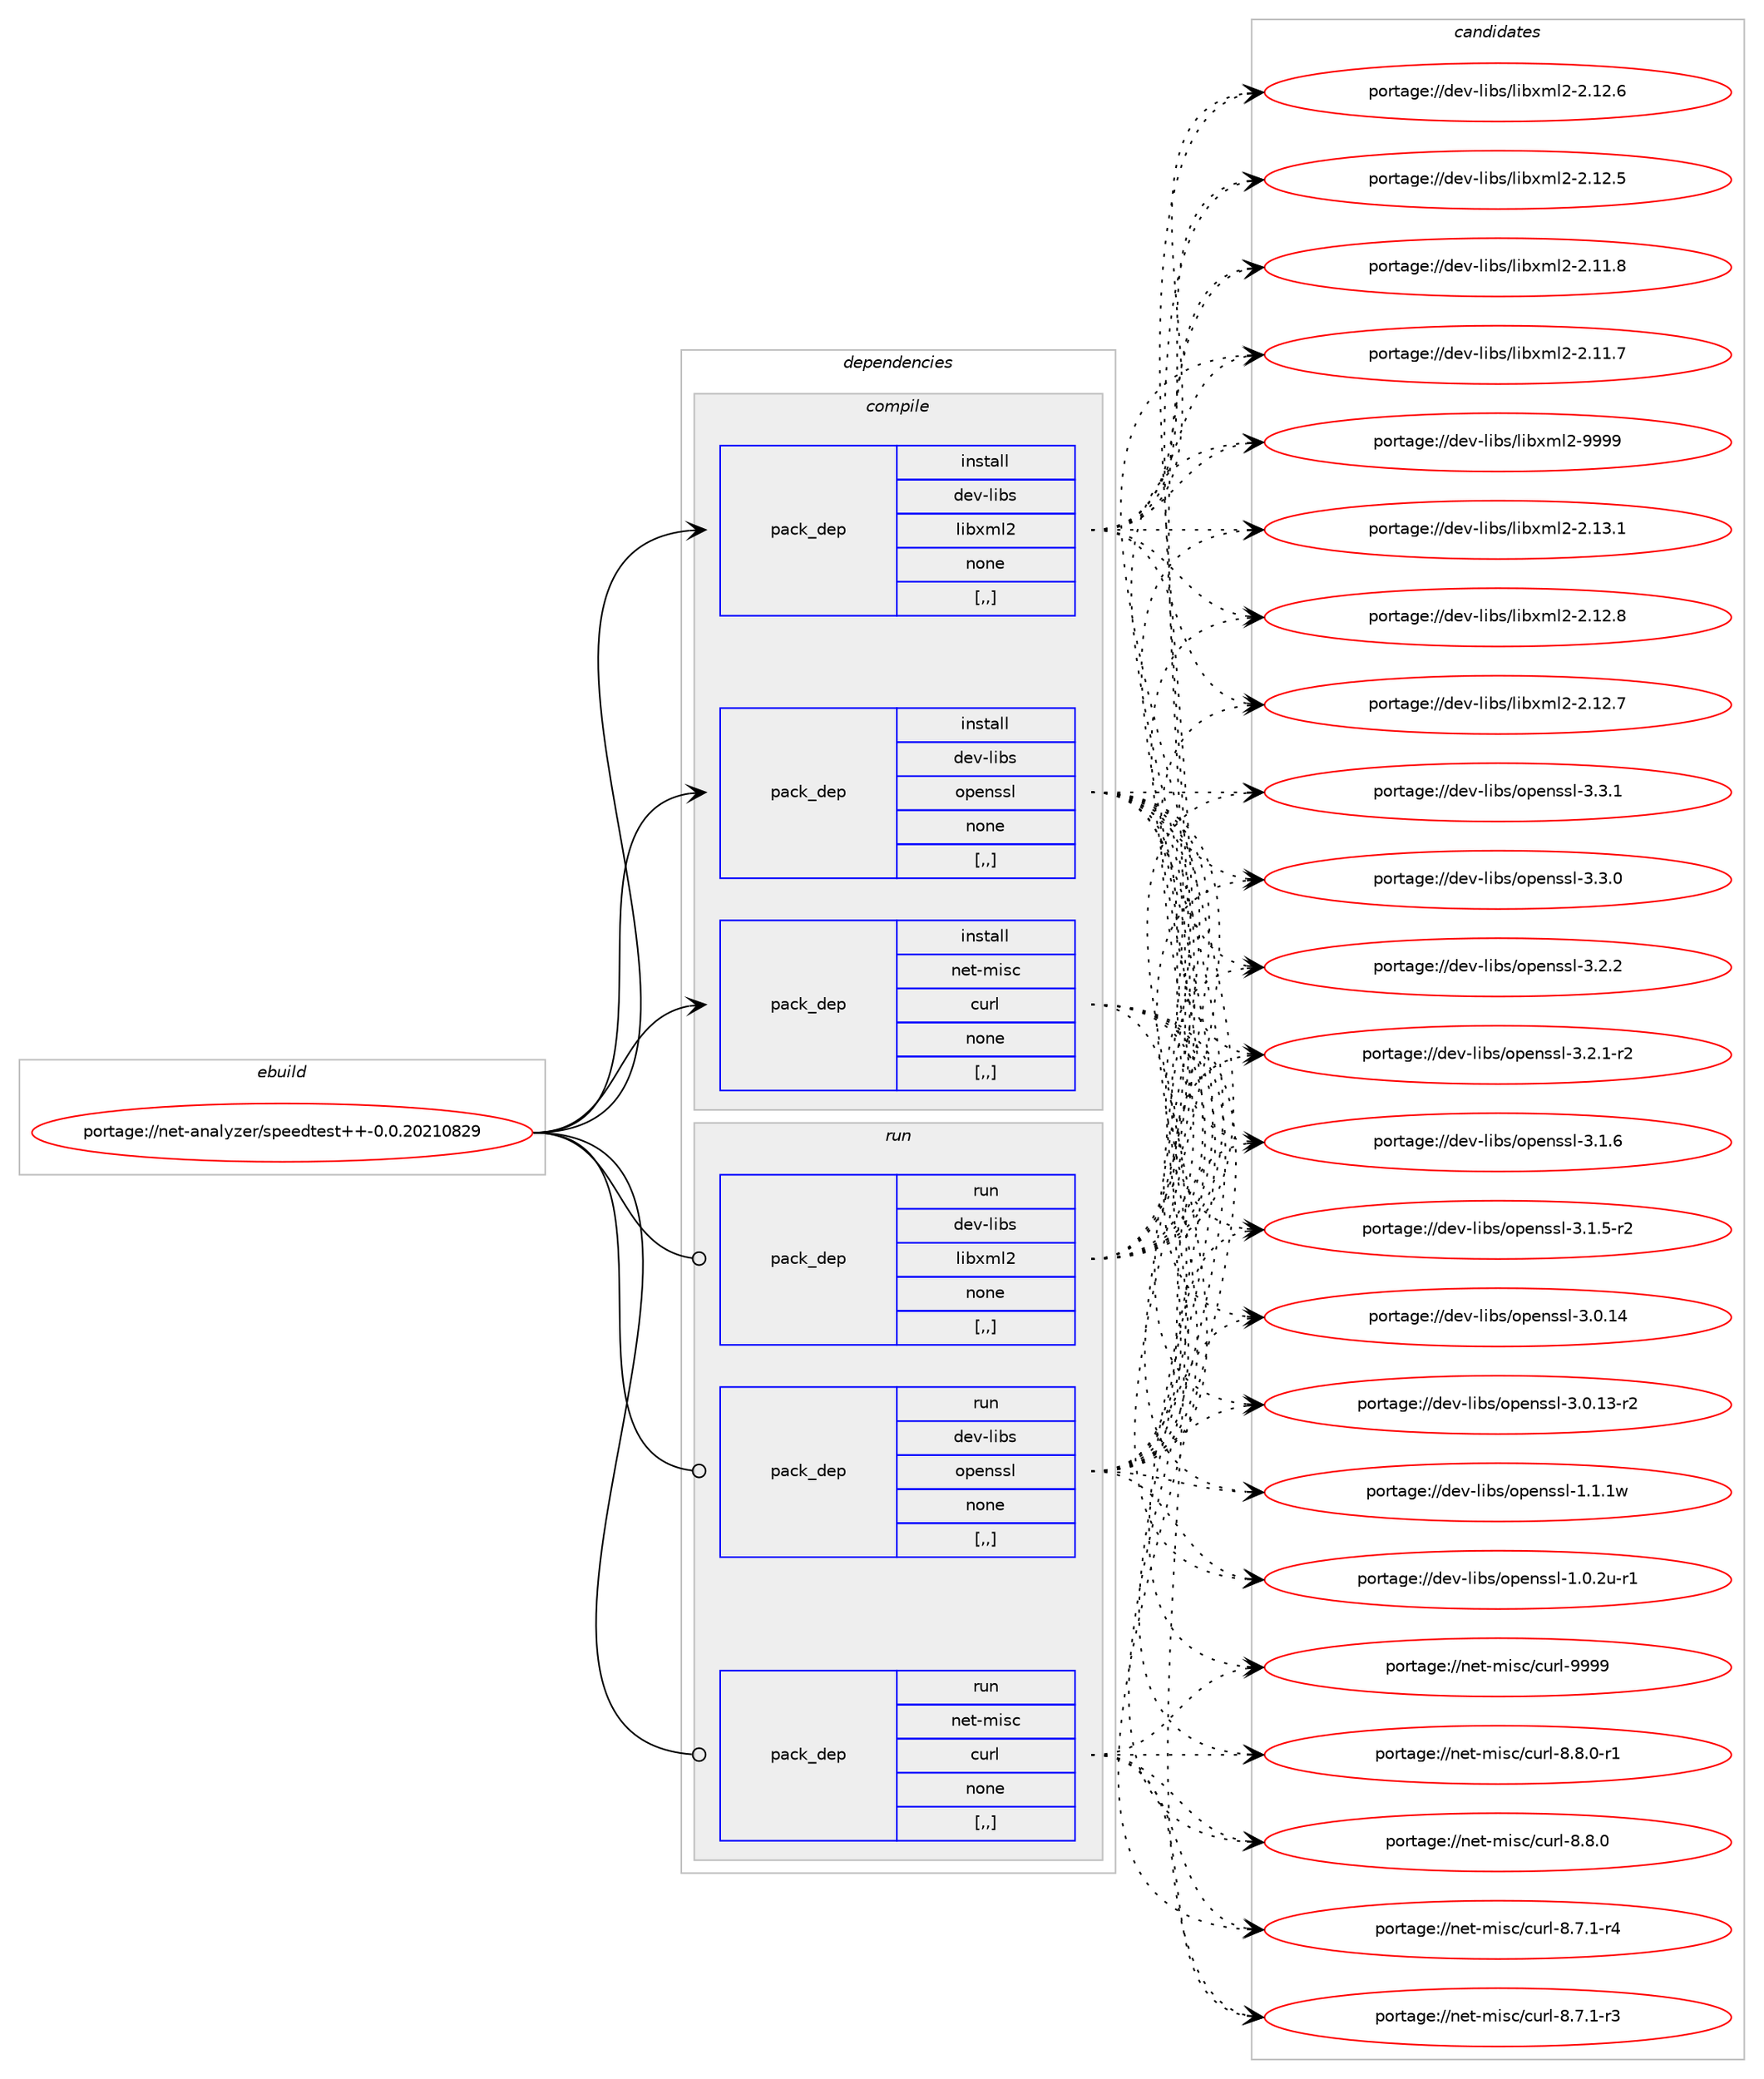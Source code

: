 digraph prolog {

# *************
# Graph options
# *************

newrank=true;
concentrate=true;
compound=true;
graph [rankdir=LR,fontname=Helvetica,fontsize=10,ranksep=1.5];#, ranksep=2.5, nodesep=0.2];
edge  [arrowhead=vee];
node  [fontname=Helvetica,fontsize=10];

# **********
# The ebuild
# **********

subgraph cluster_leftcol {
color=gray;
rank=same;
label=<<i>ebuild</i>>;
id [label="portage://net-analyzer/speedtest++-0.0.20210829", color=red, width=4, href="../net-analyzer/speedtest++-0.0.20210829.svg"];
}

# ****************
# The dependencies
# ****************

subgraph cluster_midcol {
color=gray;
label=<<i>dependencies</i>>;
subgraph cluster_compile {
fillcolor="#eeeeee";
style=filled;
label=<<i>compile</i>>;
subgraph pack249396 {
dependency339664 [label=<<TABLE BORDER="0" CELLBORDER="1" CELLSPACING="0" CELLPADDING="4" WIDTH="220"><TR><TD ROWSPAN="6" CELLPADDING="30">pack_dep</TD></TR><TR><TD WIDTH="110">install</TD></TR><TR><TD>dev-libs</TD></TR><TR><TD>libxml2</TD></TR><TR><TD>none</TD></TR><TR><TD>[,,]</TD></TR></TABLE>>, shape=none, color=blue];
}
id:e -> dependency339664:w [weight=20,style="solid",arrowhead="vee"];
subgraph pack249397 {
dependency339665 [label=<<TABLE BORDER="0" CELLBORDER="1" CELLSPACING="0" CELLPADDING="4" WIDTH="220"><TR><TD ROWSPAN="6" CELLPADDING="30">pack_dep</TD></TR><TR><TD WIDTH="110">install</TD></TR><TR><TD>dev-libs</TD></TR><TR><TD>openssl</TD></TR><TR><TD>none</TD></TR><TR><TD>[,,]</TD></TR></TABLE>>, shape=none, color=blue];
}
id:e -> dependency339665:w [weight=20,style="solid",arrowhead="vee"];
subgraph pack249398 {
dependency339666 [label=<<TABLE BORDER="0" CELLBORDER="1" CELLSPACING="0" CELLPADDING="4" WIDTH="220"><TR><TD ROWSPAN="6" CELLPADDING="30">pack_dep</TD></TR><TR><TD WIDTH="110">install</TD></TR><TR><TD>net-misc</TD></TR><TR><TD>curl</TD></TR><TR><TD>none</TD></TR><TR><TD>[,,]</TD></TR></TABLE>>, shape=none, color=blue];
}
id:e -> dependency339666:w [weight=20,style="solid",arrowhead="vee"];
}
subgraph cluster_compileandrun {
fillcolor="#eeeeee";
style=filled;
label=<<i>compile and run</i>>;
}
subgraph cluster_run {
fillcolor="#eeeeee";
style=filled;
label=<<i>run</i>>;
subgraph pack249399 {
dependency339667 [label=<<TABLE BORDER="0" CELLBORDER="1" CELLSPACING="0" CELLPADDING="4" WIDTH="220"><TR><TD ROWSPAN="6" CELLPADDING="30">pack_dep</TD></TR><TR><TD WIDTH="110">run</TD></TR><TR><TD>dev-libs</TD></TR><TR><TD>libxml2</TD></TR><TR><TD>none</TD></TR><TR><TD>[,,]</TD></TR></TABLE>>, shape=none, color=blue];
}
id:e -> dependency339667:w [weight=20,style="solid",arrowhead="odot"];
subgraph pack249400 {
dependency339668 [label=<<TABLE BORDER="0" CELLBORDER="1" CELLSPACING="0" CELLPADDING="4" WIDTH="220"><TR><TD ROWSPAN="6" CELLPADDING="30">pack_dep</TD></TR><TR><TD WIDTH="110">run</TD></TR><TR><TD>dev-libs</TD></TR><TR><TD>openssl</TD></TR><TR><TD>none</TD></TR><TR><TD>[,,]</TD></TR></TABLE>>, shape=none, color=blue];
}
id:e -> dependency339668:w [weight=20,style="solid",arrowhead="odot"];
subgraph pack249401 {
dependency339669 [label=<<TABLE BORDER="0" CELLBORDER="1" CELLSPACING="0" CELLPADDING="4" WIDTH="220"><TR><TD ROWSPAN="6" CELLPADDING="30">pack_dep</TD></TR><TR><TD WIDTH="110">run</TD></TR><TR><TD>net-misc</TD></TR><TR><TD>curl</TD></TR><TR><TD>none</TD></TR><TR><TD>[,,]</TD></TR></TABLE>>, shape=none, color=blue];
}
id:e -> dependency339669:w [weight=20,style="solid",arrowhead="odot"];
}
}

# **************
# The candidates
# **************

subgraph cluster_choices {
rank=same;
color=gray;
label=<<i>candidates</i>>;

subgraph choice249396 {
color=black;
nodesep=1;
choice10010111845108105981154710810598120109108504557575757 [label="portage://dev-libs/libxml2-9999", color=red, width=4,href="../dev-libs/libxml2-9999.svg"];
choice100101118451081059811547108105981201091085045504649514649 [label="portage://dev-libs/libxml2-2.13.1", color=red, width=4,href="../dev-libs/libxml2-2.13.1.svg"];
choice100101118451081059811547108105981201091085045504649504656 [label="portage://dev-libs/libxml2-2.12.8", color=red, width=4,href="../dev-libs/libxml2-2.12.8.svg"];
choice100101118451081059811547108105981201091085045504649504655 [label="portage://dev-libs/libxml2-2.12.7", color=red, width=4,href="../dev-libs/libxml2-2.12.7.svg"];
choice100101118451081059811547108105981201091085045504649504654 [label="portage://dev-libs/libxml2-2.12.6", color=red, width=4,href="../dev-libs/libxml2-2.12.6.svg"];
choice100101118451081059811547108105981201091085045504649504653 [label="portage://dev-libs/libxml2-2.12.5", color=red, width=4,href="../dev-libs/libxml2-2.12.5.svg"];
choice100101118451081059811547108105981201091085045504649494656 [label="portage://dev-libs/libxml2-2.11.8", color=red, width=4,href="../dev-libs/libxml2-2.11.8.svg"];
choice100101118451081059811547108105981201091085045504649494655 [label="portage://dev-libs/libxml2-2.11.7", color=red, width=4,href="../dev-libs/libxml2-2.11.7.svg"];
dependency339664:e -> choice10010111845108105981154710810598120109108504557575757:w [style=dotted,weight="100"];
dependency339664:e -> choice100101118451081059811547108105981201091085045504649514649:w [style=dotted,weight="100"];
dependency339664:e -> choice100101118451081059811547108105981201091085045504649504656:w [style=dotted,weight="100"];
dependency339664:e -> choice100101118451081059811547108105981201091085045504649504655:w [style=dotted,weight="100"];
dependency339664:e -> choice100101118451081059811547108105981201091085045504649504654:w [style=dotted,weight="100"];
dependency339664:e -> choice100101118451081059811547108105981201091085045504649504653:w [style=dotted,weight="100"];
dependency339664:e -> choice100101118451081059811547108105981201091085045504649494656:w [style=dotted,weight="100"];
dependency339664:e -> choice100101118451081059811547108105981201091085045504649494655:w [style=dotted,weight="100"];
}
subgraph choice249397 {
color=black;
nodesep=1;
choice100101118451081059811547111112101110115115108455146514649 [label="portage://dev-libs/openssl-3.3.1", color=red, width=4,href="../dev-libs/openssl-3.3.1.svg"];
choice100101118451081059811547111112101110115115108455146514648 [label="portage://dev-libs/openssl-3.3.0", color=red, width=4,href="../dev-libs/openssl-3.3.0.svg"];
choice100101118451081059811547111112101110115115108455146504650 [label="portage://dev-libs/openssl-3.2.2", color=red, width=4,href="../dev-libs/openssl-3.2.2.svg"];
choice1001011184510810598115471111121011101151151084551465046494511450 [label="portage://dev-libs/openssl-3.2.1-r2", color=red, width=4,href="../dev-libs/openssl-3.2.1-r2.svg"];
choice100101118451081059811547111112101110115115108455146494654 [label="portage://dev-libs/openssl-3.1.6", color=red, width=4,href="../dev-libs/openssl-3.1.6.svg"];
choice1001011184510810598115471111121011101151151084551464946534511450 [label="portage://dev-libs/openssl-3.1.5-r2", color=red, width=4,href="../dev-libs/openssl-3.1.5-r2.svg"];
choice10010111845108105981154711111210111011511510845514648464952 [label="portage://dev-libs/openssl-3.0.14", color=red, width=4,href="../dev-libs/openssl-3.0.14.svg"];
choice100101118451081059811547111112101110115115108455146484649514511450 [label="portage://dev-libs/openssl-3.0.13-r2", color=red, width=4,href="../dev-libs/openssl-3.0.13-r2.svg"];
choice100101118451081059811547111112101110115115108454946494649119 [label="portage://dev-libs/openssl-1.1.1w", color=red, width=4,href="../dev-libs/openssl-1.1.1w.svg"];
choice1001011184510810598115471111121011101151151084549464846501174511449 [label="portage://dev-libs/openssl-1.0.2u-r1", color=red, width=4,href="../dev-libs/openssl-1.0.2u-r1.svg"];
dependency339665:e -> choice100101118451081059811547111112101110115115108455146514649:w [style=dotted,weight="100"];
dependency339665:e -> choice100101118451081059811547111112101110115115108455146514648:w [style=dotted,weight="100"];
dependency339665:e -> choice100101118451081059811547111112101110115115108455146504650:w [style=dotted,weight="100"];
dependency339665:e -> choice1001011184510810598115471111121011101151151084551465046494511450:w [style=dotted,weight="100"];
dependency339665:e -> choice100101118451081059811547111112101110115115108455146494654:w [style=dotted,weight="100"];
dependency339665:e -> choice1001011184510810598115471111121011101151151084551464946534511450:w [style=dotted,weight="100"];
dependency339665:e -> choice10010111845108105981154711111210111011511510845514648464952:w [style=dotted,weight="100"];
dependency339665:e -> choice100101118451081059811547111112101110115115108455146484649514511450:w [style=dotted,weight="100"];
dependency339665:e -> choice100101118451081059811547111112101110115115108454946494649119:w [style=dotted,weight="100"];
dependency339665:e -> choice1001011184510810598115471111121011101151151084549464846501174511449:w [style=dotted,weight="100"];
}
subgraph choice249398 {
color=black;
nodesep=1;
choice110101116451091051159947991171141084557575757 [label="portage://net-misc/curl-9999", color=red, width=4,href="../net-misc/curl-9999.svg"];
choice110101116451091051159947991171141084556465646484511449 [label="portage://net-misc/curl-8.8.0-r1", color=red, width=4,href="../net-misc/curl-8.8.0-r1.svg"];
choice11010111645109105115994799117114108455646564648 [label="portage://net-misc/curl-8.8.0", color=red, width=4,href="../net-misc/curl-8.8.0.svg"];
choice110101116451091051159947991171141084556465546494511452 [label="portage://net-misc/curl-8.7.1-r4", color=red, width=4,href="../net-misc/curl-8.7.1-r4.svg"];
choice110101116451091051159947991171141084556465546494511451 [label="portage://net-misc/curl-8.7.1-r3", color=red, width=4,href="../net-misc/curl-8.7.1-r3.svg"];
dependency339666:e -> choice110101116451091051159947991171141084557575757:w [style=dotted,weight="100"];
dependency339666:e -> choice110101116451091051159947991171141084556465646484511449:w [style=dotted,weight="100"];
dependency339666:e -> choice11010111645109105115994799117114108455646564648:w [style=dotted,weight="100"];
dependency339666:e -> choice110101116451091051159947991171141084556465546494511452:w [style=dotted,weight="100"];
dependency339666:e -> choice110101116451091051159947991171141084556465546494511451:w [style=dotted,weight="100"];
}
subgraph choice249399 {
color=black;
nodesep=1;
choice10010111845108105981154710810598120109108504557575757 [label="portage://dev-libs/libxml2-9999", color=red, width=4,href="../dev-libs/libxml2-9999.svg"];
choice100101118451081059811547108105981201091085045504649514649 [label="portage://dev-libs/libxml2-2.13.1", color=red, width=4,href="../dev-libs/libxml2-2.13.1.svg"];
choice100101118451081059811547108105981201091085045504649504656 [label="portage://dev-libs/libxml2-2.12.8", color=red, width=4,href="../dev-libs/libxml2-2.12.8.svg"];
choice100101118451081059811547108105981201091085045504649504655 [label="portage://dev-libs/libxml2-2.12.7", color=red, width=4,href="../dev-libs/libxml2-2.12.7.svg"];
choice100101118451081059811547108105981201091085045504649504654 [label="portage://dev-libs/libxml2-2.12.6", color=red, width=4,href="../dev-libs/libxml2-2.12.6.svg"];
choice100101118451081059811547108105981201091085045504649504653 [label="portage://dev-libs/libxml2-2.12.5", color=red, width=4,href="../dev-libs/libxml2-2.12.5.svg"];
choice100101118451081059811547108105981201091085045504649494656 [label="portage://dev-libs/libxml2-2.11.8", color=red, width=4,href="../dev-libs/libxml2-2.11.8.svg"];
choice100101118451081059811547108105981201091085045504649494655 [label="portage://dev-libs/libxml2-2.11.7", color=red, width=4,href="../dev-libs/libxml2-2.11.7.svg"];
dependency339667:e -> choice10010111845108105981154710810598120109108504557575757:w [style=dotted,weight="100"];
dependency339667:e -> choice100101118451081059811547108105981201091085045504649514649:w [style=dotted,weight="100"];
dependency339667:e -> choice100101118451081059811547108105981201091085045504649504656:w [style=dotted,weight="100"];
dependency339667:e -> choice100101118451081059811547108105981201091085045504649504655:w [style=dotted,weight="100"];
dependency339667:e -> choice100101118451081059811547108105981201091085045504649504654:w [style=dotted,weight="100"];
dependency339667:e -> choice100101118451081059811547108105981201091085045504649504653:w [style=dotted,weight="100"];
dependency339667:e -> choice100101118451081059811547108105981201091085045504649494656:w [style=dotted,weight="100"];
dependency339667:e -> choice100101118451081059811547108105981201091085045504649494655:w [style=dotted,weight="100"];
}
subgraph choice249400 {
color=black;
nodesep=1;
choice100101118451081059811547111112101110115115108455146514649 [label="portage://dev-libs/openssl-3.3.1", color=red, width=4,href="../dev-libs/openssl-3.3.1.svg"];
choice100101118451081059811547111112101110115115108455146514648 [label="portage://dev-libs/openssl-3.3.0", color=red, width=4,href="../dev-libs/openssl-3.3.0.svg"];
choice100101118451081059811547111112101110115115108455146504650 [label="portage://dev-libs/openssl-3.2.2", color=red, width=4,href="../dev-libs/openssl-3.2.2.svg"];
choice1001011184510810598115471111121011101151151084551465046494511450 [label="portage://dev-libs/openssl-3.2.1-r2", color=red, width=4,href="../dev-libs/openssl-3.2.1-r2.svg"];
choice100101118451081059811547111112101110115115108455146494654 [label="portage://dev-libs/openssl-3.1.6", color=red, width=4,href="../dev-libs/openssl-3.1.6.svg"];
choice1001011184510810598115471111121011101151151084551464946534511450 [label="portage://dev-libs/openssl-3.1.5-r2", color=red, width=4,href="../dev-libs/openssl-3.1.5-r2.svg"];
choice10010111845108105981154711111210111011511510845514648464952 [label="portage://dev-libs/openssl-3.0.14", color=red, width=4,href="../dev-libs/openssl-3.0.14.svg"];
choice100101118451081059811547111112101110115115108455146484649514511450 [label="portage://dev-libs/openssl-3.0.13-r2", color=red, width=4,href="../dev-libs/openssl-3.0.13-r2.svg"];
choice100101118451081059811547111112101110115115108454946494649119 [label="portage://dev-libs/openssl-1.1.1w", color=red, width=4,href="../dev-libs/openssl-1.1.1w.svg"];
choice1001011184510810598115471111121011101151151084549464846501174511449 [label="portage://dev-libs/openssl-1.0.2u-r1", color=red, width=4,href="../dev-libs/openssl-1.0.2u-r1.svg"];
dependency339668:e -> choice100101118451081059811547111112101110115115108455146514649:w [style=dotted,weight="100"];
dependency339668:e -> choice100101118451081059811547111112101110115115108455146514648:w [style=dotted,weight="100"];
dependency339668:e -> choice100101118451081059811547111112101110115115108455146504650:w [style=dotted,weight="100"];
dependency339668:e -> choice1001011184510810598115471111121011101151151084551465046494511450:w [style=dotted,weight="100"];
dependency339668:e -> choice100101118451081059811547111112101110115115108455146494654:w [style=dotted,weight="100"];
dependency339668:e -> choice1001011184510810598115471111121011101151151084551464946534511450:w [style=dotted,weight="100"];
dependency339668:e -> choice10010111845108105981154711111210111011511510845514648464952:w [style=dotted,weight="100"];
dependency339668:e -> choice100101118451081059811547111112101110115115108455146484649514511450:w [style=dotted,weight="100"];
dependency339668:e -> choice100101118451081059811547111112101110115115108454946494649119:w [style=dotted,weight="100"];
dependency339668:e -> choice1001011184510810598115471111121011101151151084549464846501174511449:w [style=dotted,weight="100"];
}
subgraph choice249401 {
color=black;
nodesep=1;
choice110101116451091051159947991171141084557575757 [label="portage://net-misc/curl-9999", color=red, width=4,href="../net-misc/curl-9999.svg"];
choice110101116451091051159947991171141084556465646484511449 [label="portage://net-misc/curl-8.8.0-r1", color=red, width=4,href="../net-misc/curl-8.8.0-r1.svg"];
choice11010111645109105115994799117114108455646564648 [label="portage://net-misc/curl-8.8.0", color=red, width=4,href="../net-misc/curl-8.8.0.svg"];
choice110101116451091051159947991171141084556465546494511452 [label="portage://net-misc/curl-8.7.1-r4", color=red, width=4,href="../net-misc/curl-8.7.1-r4.svg"];
choice110101116451091051159947991171141084556465546494511451 [label="portage://net-misc/curl-8.7.1-r3", color=red, width=4,href="../net-misc/curl-8.7.1-r3.svg"];
dependency339669:e -> choice110101116451091051159947991171141084557575757:w [style=dotted,weight="100"];
dependency339669:e -> choice110101116451091051159947991171141084556465646484511449:w [style=dotted,weight="100"];
dependency339669:e -> choice11010111645109105115994799117114108455646564648:w [style=dotted,weight="100"];
dependency339669:e -> choice110101116451091051159947991171141084556465546494511452:w [style=dotted,weight="100"];
dependency339669:e -> choice110101116451091051159947991171141084556465546494511451:w [style=dotted,weight="100"];
}
}

}
